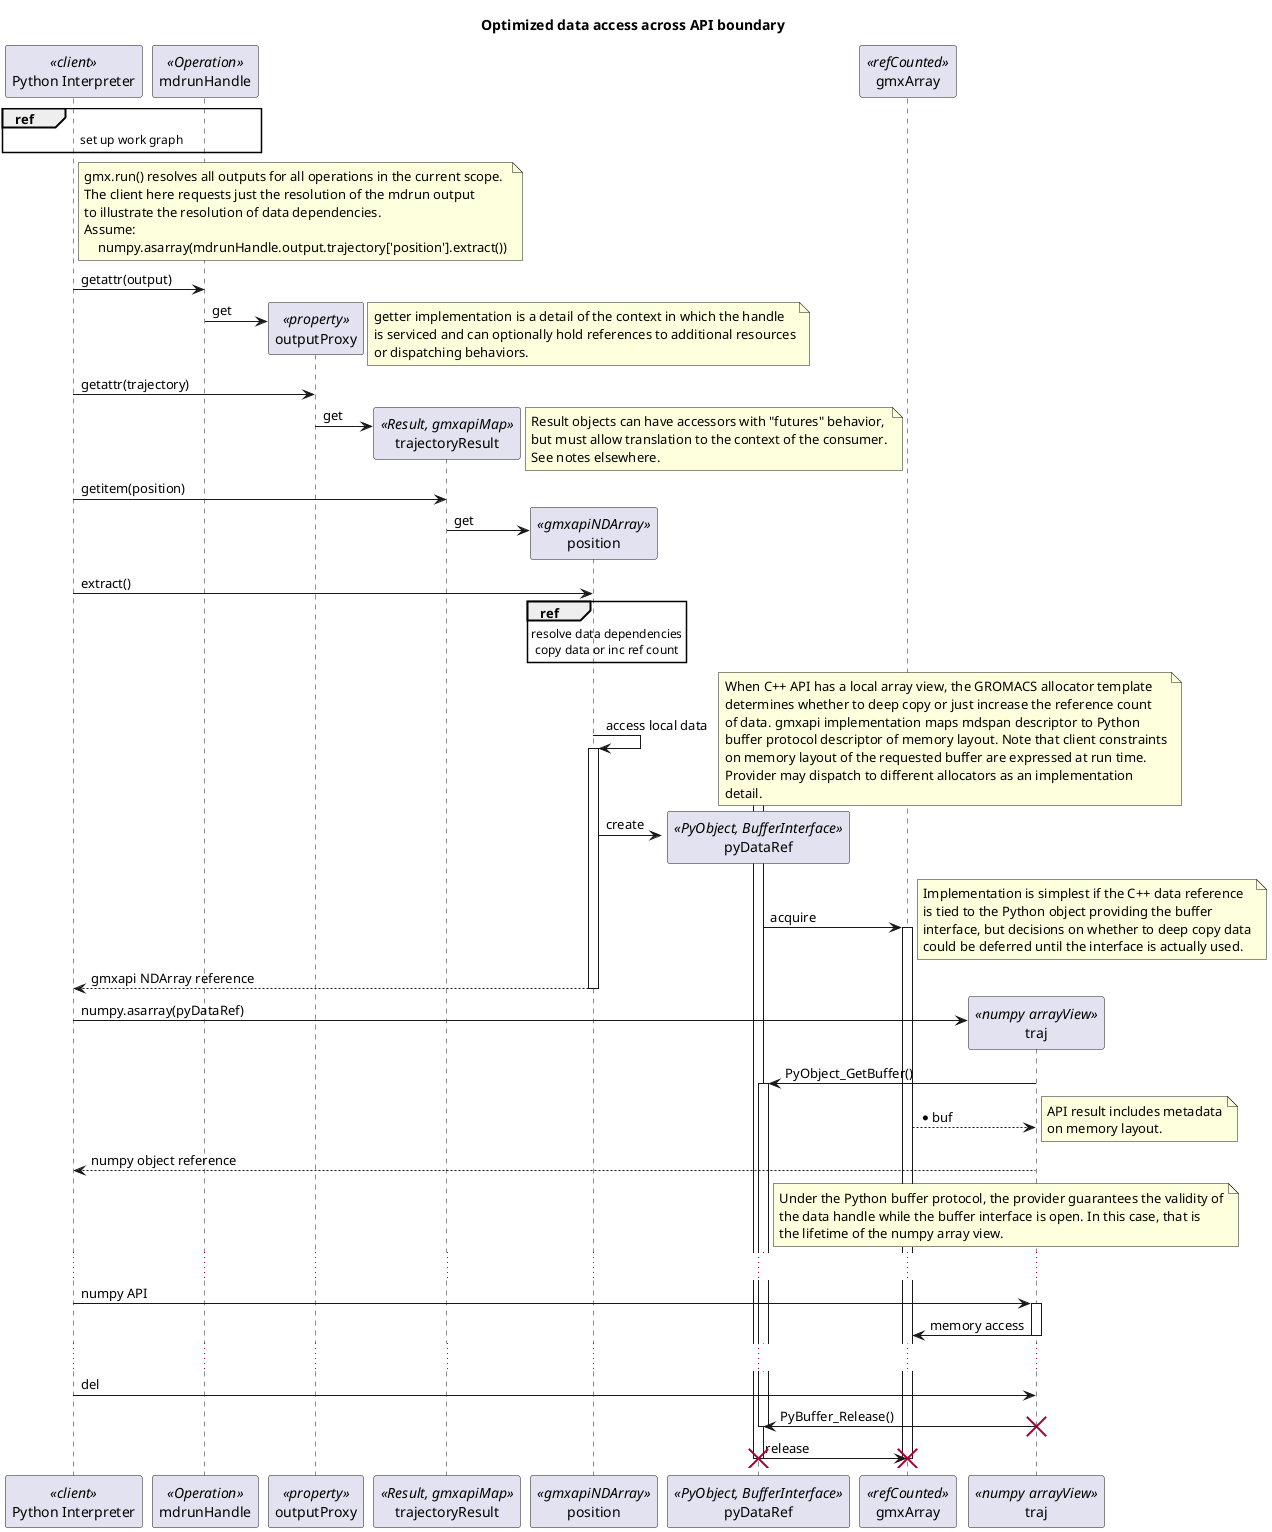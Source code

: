 /' Illustrate client interaction with a graph Context.
 Client creates an operation from a module that provides input to gromacs.mdrun,
 then launches session. '/
@startuml

title Optimized data access across API boundary

participant "Python Interpreter" as script << client >>
participant mdrunHandle << Operation >>

ref over script, mdrunHandle
    set up work graph
end ref

note right script
    gmx.run() resolves all outputs for all operations in the current scope.
    The client here requests just the resolution of the mdrun output
    to illustrate the resolution of data dependencies.
    Assume:
        numpy.asarray(mdrunHandle.output.trajectory['position'].extract())
end note

participant outputProxy <<property>>
participant trajectoryResult as trajectory <<Result, gmxapiMap>>
participant position <<gmxapiNDArray>>
participant pyDataRef <<PyObject, BufferInterface>>
participant gmxArray as gmxArray <<refCounted>>
participant traj <<numpy arrayView>>

script -> mdrunHandle: getattr(output)
create outputProxy
mdrunHandle -> outputProxy: get
note right
    getter implementation is a detail of the context in which the handle
    is serviced and can optionally hold references to additional resources
    or dispatching behaviors.
end note
script -> outputProxy: getattr(trajectory)
create trajectory
outputProxy -> trajectory: get
note right
    Result objects can have accessors with "futures" behavior,
    but must allow translation to the context of the consumer.
    See notes elsewhere.
end note
script -> trajectory: getitem(position)
create position
trajectory -> position: get
script -> position: extract()


ref over position
    resolve data dependencies
    copy data or inc ref count
end ref

position -> position: access local data
activate position

note right
    When C++ API has a local array view, the GROMACS allocator template
    determines whether to deep copy or just increase the reference count
    of data. gmxapi implementation maps mdspan descriptor to Python
    buffer protocol descriptor of memory layout. Note that client constraints
    on memory layout of the requested buffer are expressed at run time.
    Provider may dispatch to different allocators as an implementation
    detail.
end note

create pyDataRef
activate pyDataRef
position -> pyDataRef: create
pyDataRef -> gmxArray: acquire
activate gmxArray

note right
    Implementation is simplest if the C++ data reference
    is tied to the Python object providing the buffer
    interface, but decisions on whether to deep copy data
    could be deferred until the interface is actually used.
end note

script <-- position: gmxapi NDArray reference
deactivate position

create traj
script -> traj: numpy.asarray(pyDataRef)
traj -> pyDataRef: PyObject_GetBuffer()
activate pyDataRef
traj <-- gmxArray: *buf
note right
    API result includes metadata
    on memory layout.
end note
script <-- traj: numpy object reference

note right pyDataRef
    Under the Python buffer protocol, the provider guarantees the validity of
    the data handle while the buffer interface is open. In this case, that is
    the lifetime of the numpy array view.
end note

...
script -> traj: numpy API
activate traj
traj -> gmxArray: memory access
deactivate traj
...
script -> traj: del
traj -> pyDataRef: PyBuffer_Release()
deactivate pyDataRef
destroy traj
pyDataRef -> gmxArray: release
destroy pyDataRef
destroy gmxArray

@enduml
